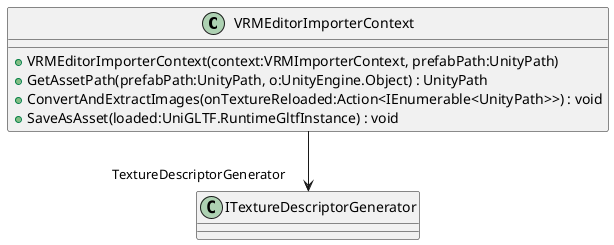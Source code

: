 @startuml
class VRMEditorImporterContext {
    + VRMEditorImporterContext(context:VRMImporterContext, prefabPath:UnityPath)
    + GetAssetPath(prefabPath:UnityPath, o:UnityEngine.Object) : UnityPath
    + ConvertAndExtractImages(onTextureReloaded:Action<IEnumerable<UnityPath>>) : void
    + SaveAsAsset(loaded:UniGLTF.RuntimeGltfInstance) : void
}
VRMEditorImporterContext --> "TextureDescriptorGenerator" ITextureDescriptorGenerator
@enduml

